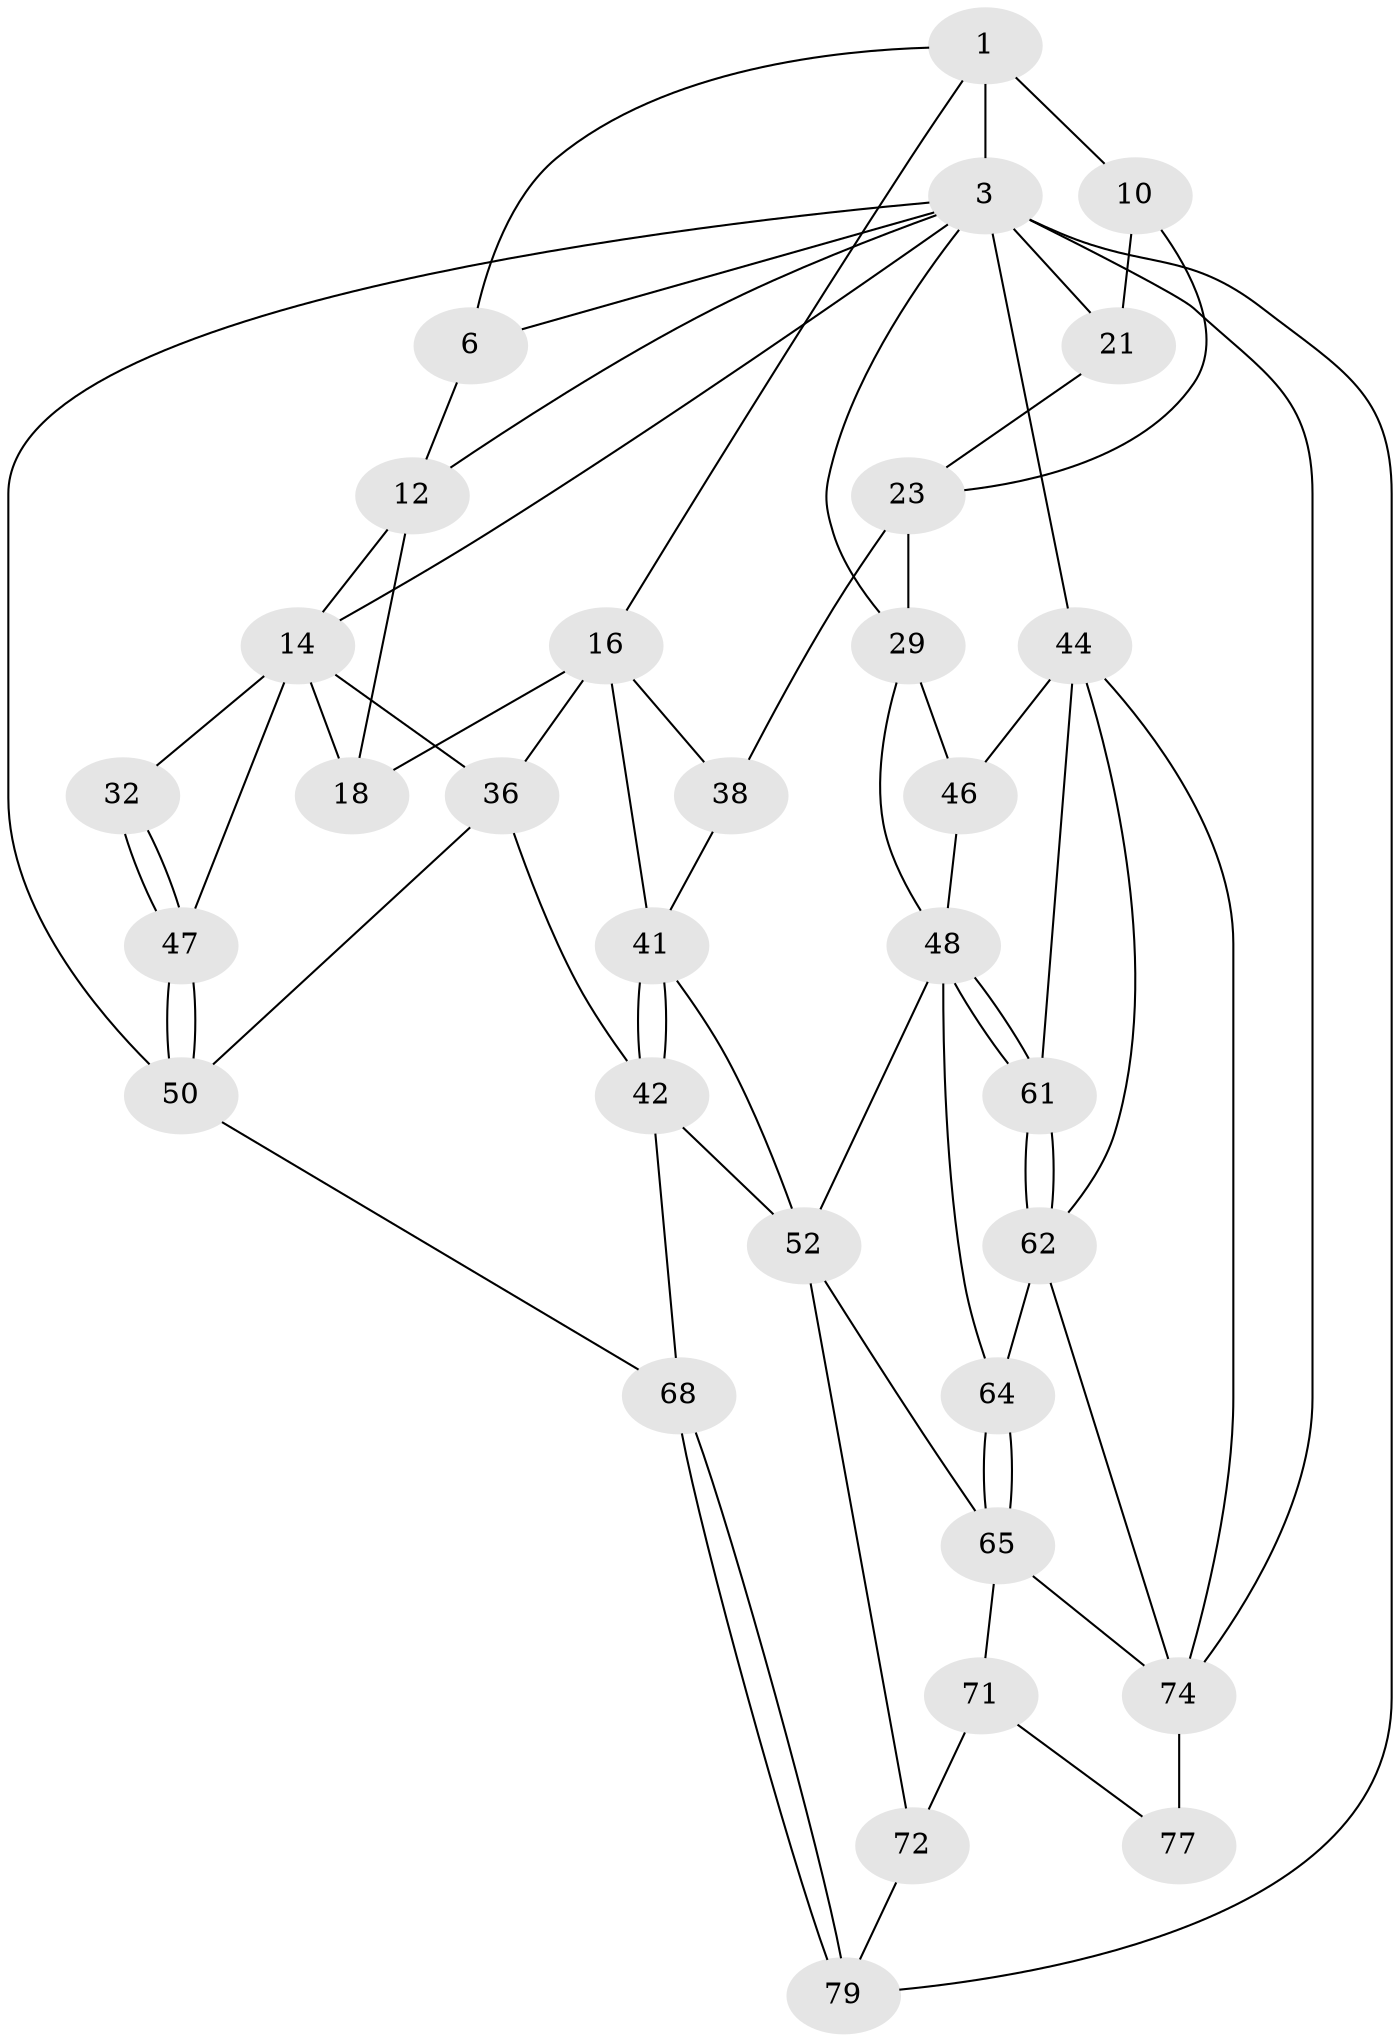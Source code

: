 // original degree distribution, {3: 0.024390243902439025, 4: 0.2926829268292683, 6: 0.2682926829268293, 5: 0.4146341463414634}
// Generated by graph-tools (version 1.1) at 2025/21/03/04/25 18:21:34]
// undirected, 32 vertices, 69 edges
graph export_dot {
graph [start="1"]
  node [color=gray90,style=filled];
  1 [pos="+0.5637666499956673+0",super="+2+7"];
  3 [pos="+1+0",super="+56+4+22"];
  6 [pos="+0.4898796554765359+0",super="+9"];
  10 [pos="+0.8123057992561951+0.07734880588384287",super="+20+11"];
  12 [pos="+0.1853409661944919+0.09030460434009463",super="+13"];
  14 [pos="+0.10537760695211736+0.16529252455893928",super="+15+19"];
  16 [pos="+0.27232381715082155+0.3033593120364402",super="+17+39"];
  18 [pos="+0.22385304035633397+0.29356223158002065"];
  21 [pos="+1+0.19147091048094905"];
  23 [pos="+0.826426285392411+0.18479358616881783",super="+27+24"];
  29 [pos="+0.9000156257324339+0.30976417250705246",super="+30+35"];
  32 [pos="+0+0.3191494796970943"];
  36 [pos="+0.17036962515493603+0.4152025319835826",super="+43"];
  38 [pos="+0.55456455135973+0.3467716321582944"];
  41 [pos="+0.3408505154806152+0.5260378679687077",super="+53"];
  42 [pos="+0.29290924035422405+0.6113703676224717",super="+60"];
  44 [pos="+1+0.5768170026483834",super="+57+45"];
  46 [pos="+1+0.5715264730215815"];
  47 [pos="+0+0.5240784263108673"];
  48 [pos="+0.7842586113320477+0.5320525865686314",super="+49"];
  50 [pos="+0+0.5350514158410249",super="+54"];
  52 [pos="+0.54679977705219+0.5722894607743394",super="+58"];
  61 [pos="+0.877709561918708+0.7303774009714271",super="+67"];
  62 [pos="+0.8652160933120693+0.7413586375706117",super="+63"];
  64 [pos="+0.6911344267383973+0.6841097034130964"];
  65 [pos="+0.6479511336332539+0.7212187397896523",super="+66"];
  68 [pos="+0+1"];
  71 [pos="+0.5799836157607968+0.7707470559742917",super="+78"];
  72 [pos="+0.48431852724132773+0.8305997788673519",super="+73"];
  74 [pos="+0.7811437860946171+0.8757246517820532",super="+75+76"];
  77 [pos="+0.6674482420768109+0.9307424027812822"];
  79 [pos="+0.4286576282623399+0.8514410186826328"];
  1 -- 10 [weight=2];
  1 -- 3;
  1 -- 16;
  1 -- 6;
  3 -- 6;
  3 -- 12;
  3 -- 14;
  3 -- 79;
  3 -- 50;
  3 -- 44 [weight=2];
  3 -- 21;
  3 -- 29;
  3 -- 74 [weight=2];
  6 -- 12;
  10 -- 21;
  10 -- 23 [weight=2];
  12 -- 18;
  12 -- 14;
  14 -- 32 [weight=2];
  14 -- 18;
  14 -- 36;
  14 -- 47;
  16 -- 18;
  16 -- 36;
  16 -- 41;
  16 -- 38;
  21 -- 23;
  23 -- 29 [weight=2];
  23 -- 38;
  29 -- 46;
  29 -- 48;
  32 -- 47;
  32 -- 47;
  36 -- 42;
  36 -- 50;
  38 -- 41;
  41 -- 42;
  41 -- 42;
  41 -- 52;
  42 -- 52;
  42 -- 68;
  44 -- 61 [weight=2];
  44 -- 62;
  44 -- 46;
  44 -- 74;
  46 -- 48;
  47 -- 50;
  47 -- 50;
  48 -- 61;
  48 -- 61;
  48 -- 64;
  48 -- 52;
  50 -- 68;
  52 -- 65;
  52 -- 72;
  61 -- 62;
  61 -- 62;
  62 -- 64;
  62 -- 74;
  64 -- 65;
  64 -- 65;
  65 -- 74;
  65 -- 71;
  68 -- 79;
  68 -- 79;
  71 -- 72 [weight=2];
  71 -- 77;
  72 -- 79;
  74 -- 77 [weight=2];
}
